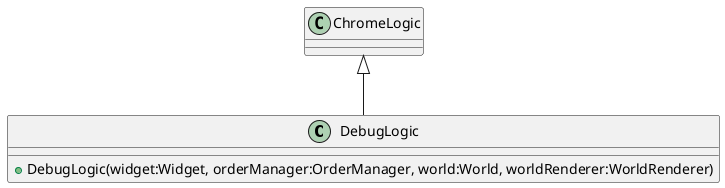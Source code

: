 @startuml
class DebugLogic {
    + DebugLogic(widget:Widget, orderManager:OrderManager, world:World, worldRenderer:WorldRenderer)
}
ChromeLogic <|-- DebugLogic
@enduml
